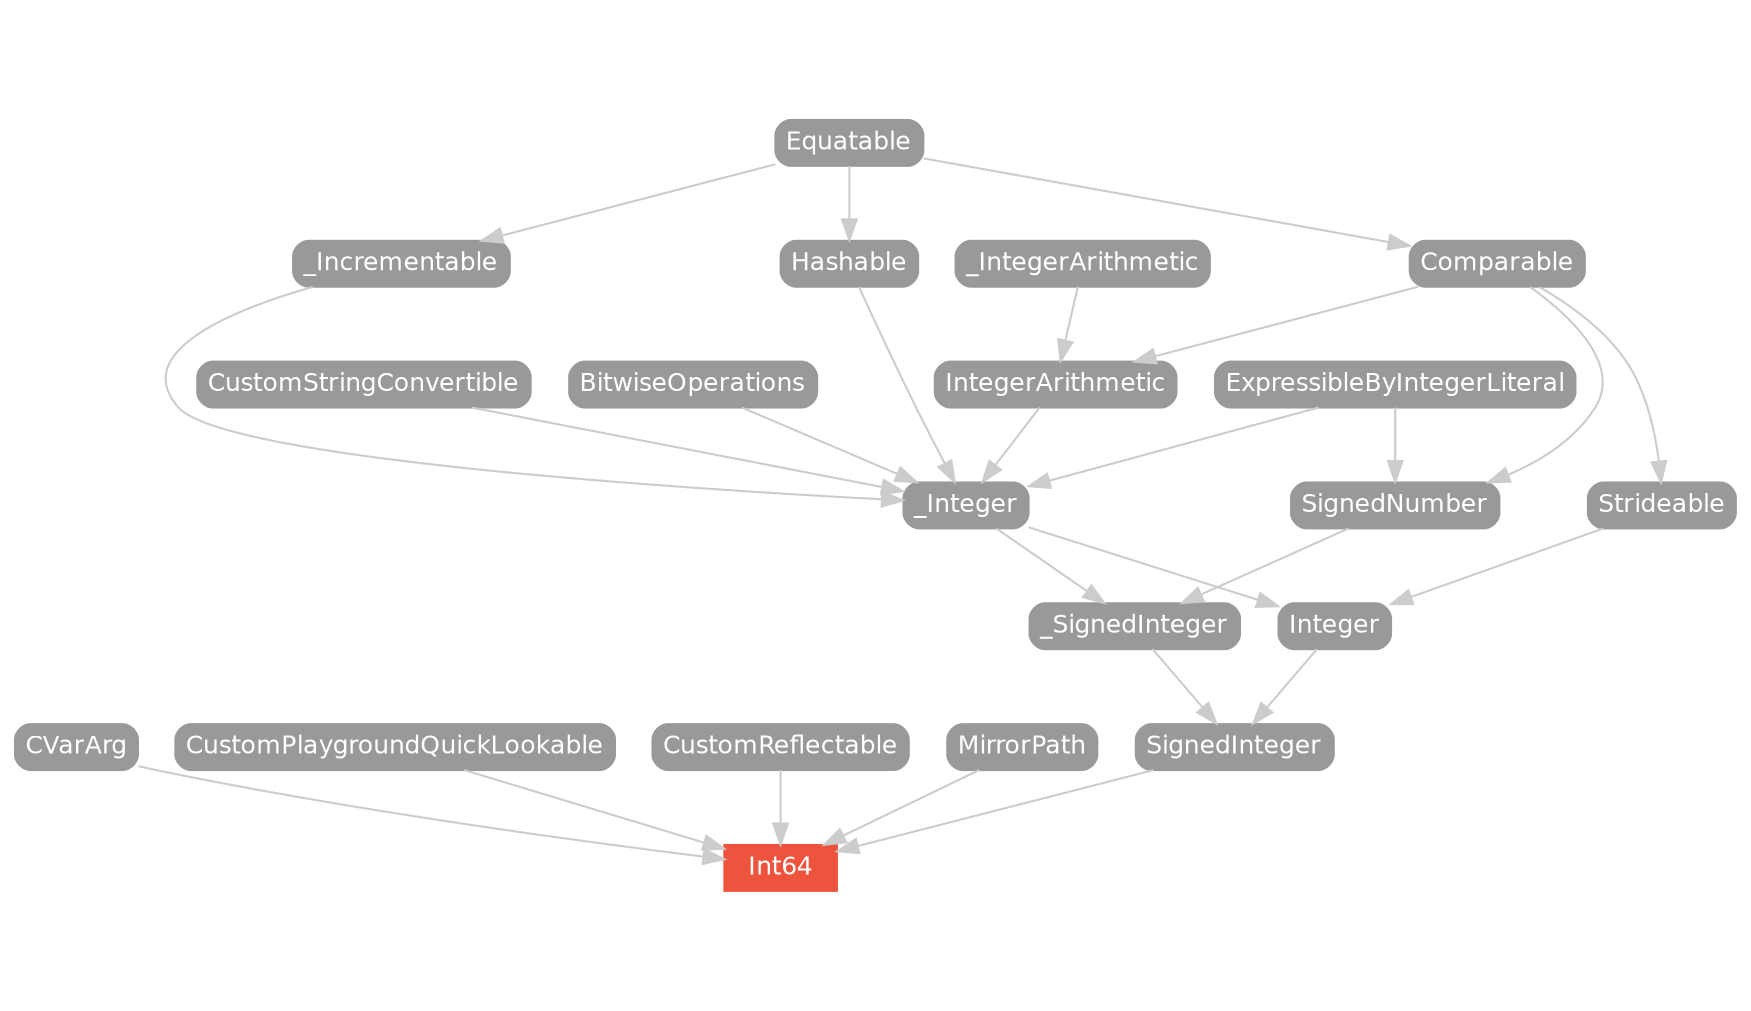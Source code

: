 strict digraph "Int64 - Type Hierarchy - SwiftDoc.org" {
    pad="0.1,0.8"
    node [shape=box, style="filled,rounded", color="#999999", fillcolor="#999999", fontcolor=white, fontname=Helvetica, fontnames="Helvetica,sansserif", fontsize=12, margin="0.07,0.05", height="0.3"]
    edge [color="#cccccc"]
    "BitwiseOperations" [URL="/protocol/BitwiseOperations/hierarchy/"]
    "CVarArg" [URL="/protocol/CVarArg/hierarchy/"]
    "Comparable" [URL="/protocol/Comparable/hierarchy/"]
    "CustomPlaygroundQuickLookable" [URL="/protocol/CustomPlaygroundQuickLookable/hierarchy/"]
    "CustomReflectable" [URL="/protocol/CustomReflectable/hierarchy/"]
    "CustomStringConvertible" [URL="/protocol/CustomStringConvertible/hierarchy/"]
    "Equatable" [URL="/protocol/Equatable/hierarchy/"]
    "ExpressibleByIntegerLiteral" [URL="/protocol/ExpressibleByIntegerLiteral/hierarchy/"]
    "Hashable" [URL="/protocol/Hashable/hierarchy/"]
    "Int64" [URL="/type/Int64/", style="filled", fillcolor="#ee543d", color="#ee543d"]
    "Integer" [URL="/protocol/Integer/hierarchy/"]
    "IntegerArithmetic" [URL="/protocol/IntegerArithmetic/hierarchy/"]
    "MirrorPath" [URL="/protocol/MirrorPath/hierarchy/"]
    "SignedInteger" [URL="/protocol/SignedInteger/hierarchy/"]
    "SignedNumber" [URL="/protocol/SignedNumber/hierarchy/"]
    "Strideable" [URL="/protocol/Strideable/hierarchy/"]
    "_Incrementable" [URL="/protocol/_Incrementable/hierarchy/"]
    "_Integer" [URL="/protocol/_Integer/hierarchy/"]
    "_IntegerArithmetic" [URL="/protocol/_IntegerArithmetic/hierarchy/"]
    "_SignedInteger" [URL="/protocol/_SignedInteger/hierarchy/"]    "SignedInteger" -> "Int64"
    "CustomReflectable" -> "Int64"
    "CustomPlaygroundQuickLookable" -> "Int64"
    "MirrorPath" -> "Int64"
    "CVarArg" -> "Int64"
    "_SignedInteger" -> "SignedInteger"
    "Integer" -> "SignedInteger"
    "_Integer" -> "_SignedInteger"
    "SignedNumber" -> "_SignedInteger"
    "ExpressibleByIntegerLiteral" -> "_Integer"
    "CustomStringConvertible" -> "_Integer"
    "Hashable" -> "_Integer"
    "IntegerArithmetic" -> "_Integer"
    "BitwiseOperations" -> "_Integer"
    "_Incrementable" -> "_Integer"
    "Equatable" -> "Hashable"
    "_IntegerArithmetic" -> "IntegerArithmetic"
    "Comparable" -> "IntegerArithmetic"
    "Equatable" -> "Comparable"
    "Equatable" -> "_Incrementable"
    "Comparable" -> "SignedNumber"
    "ExpressibleByIntegerLiteral" -> "SignedNumber"
    "Equatable" -> "Comparable"
    "_Integer" -> "Integer"
    "Strideable" -> "Integer"
    "ExpressibleByIntegerLiteral" -> "_Integer"
    "CustomStringConvertible" -> "_Integer"
    "Hashable" -> "_Integer"
    "IntegerArithmetic" -> "_Integer"
    "BitwiseOperations" -> "_Integer"
    "_Incrementable" -> "_Integer"
    "Equatable" -> "Hashable"
    "_IntegerArithmetic" -> "IntegerArithmetic"
    "Comparable" -> "IntegerArithmetic"
    "Equatable" -> "Comparable"
    "Equatable" -> "_Incrementable"
    "Comparable" -> "Strideable"
    "Equatable" -> "Comparable"
    subgraph Types {
        rank = max; "Int64";
    }
}